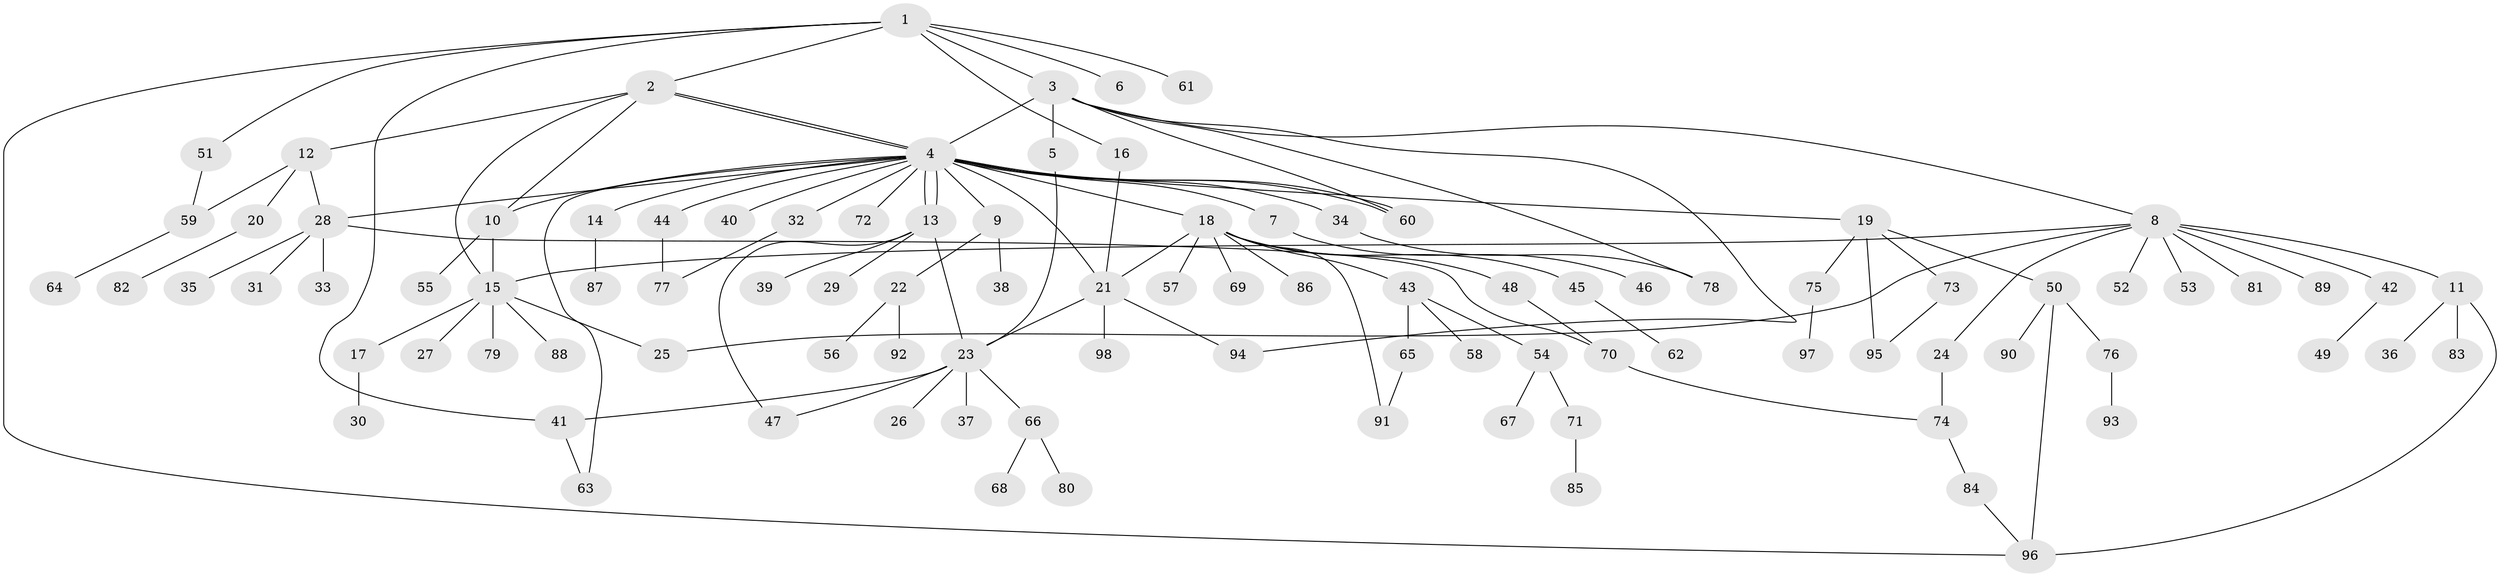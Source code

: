 // Generated by graph-tools (version 1.1) at 2025/01/03/09/25 03:01:50]
// undirected, 98 vertices, 125 edges
graph export_dot {
graph [start="1"]
  node [color=gray90,style=filled];
  1;
  2;
  3;
  4;
  5;
  6;
  7;
  8;
  9;
  10;
  11;
  12;
  13;
  14;
  15;
  16;
  17;
  18;
  19;
  20;
  21;
  22;
  23;
  24;
  25;
  26;
  27;
  28;
  29;
  30;
  31;
  32;
  33;
  34;
  35;
  36;
  37;
  38;
  39;
  40;
  41;
  42;
  43;
  44;
  45;
  46;
  47;
  48;
  49;
  50;
  51;
  52;
  53;
  54;
  55;
  56;
  57;
  58;
  59;
  60;
  61;
  62;
  63;
  64;
  65;
  66;
  67;
  68;
  69;
  70;
  71;
  72;
  73;
  74;
  75;
  76;
  77;
  78;
  79;
  80;
  81;
  82;
  83;
  84;
  85;
  86;
  87;
  88;
  89;
  90;
  91;
  92;
  93;
  94;
  95;
  96;
  97;
  98;
  1 -- 2;
  1 -- 3;
  1 -- 6;
  1 -- 16;
  1 -- 41;
  1 -- 51;
  1 -- 61;
  1 -- 96;
  2 -- 4;
  2 -- 4;
  2 -- 10;
  2 -- 12;
  2 -- 15;
  3 -- 4;
  3 -- 5;
  3 -- 8;
  3 -- 60;
  3 -- 78;
  3 -- 94;
  4 -- 7;
  4 -- 9;
  4 -- 10;
  4 -- 13;
  4 -- 13;
  4 -- 14;
  4 -- 18;
  4 -- 19;
  4 -- 21;
  4 -- 28;
  4 -- 32;
  4 -- 34;
  4 -- 40;
  4 -- 44;
  4 -- 60;
  4 -- 60;
  4 -- 63;
  4 -- 72;
  5 -- 23;
  7 -- 46;
  8 -- 11;
  8 -- 15;
  8 -- 24;
  8 -- 25;
  8 -- 42;
  8 -- 52;
  8 -- 53;
  8 -- 81;
  8 -- 89;
  9 -- 22;
  9 -- 38;
  10 -- 15;
  10 -- 55;
  11 -- 36;
  11 -- 83;
  11 -- 96;
  12 -- 20;
  12 -- 28;
  12 -- 59;
  13 -- 23;
  13 -- 29;
  13 -- 39;
  13 -- 47;
  14 -- 87;
  15 -- 17;
  15 -- 25;
  15 -- 27;
  15 -- 79;
  15 -- 88;
  16 -- 21;
  17 -- 30;
  18 -- 21;
  18 -- 43;
  18 -- 45;
  18 -- 48;
  18 -- 57;
  18 -- 69;
  18 -- 86;
  18 -- 91;
  19 -- 50;
  19 -- 73;
  19 -- 75;
  19 -- 95;
  20 -- 82;
  21 -- 23;
  21 -- 94;
  21 -- 98;
  22 -- 56;
  22 -- 92;
  23 -- 26;
  23 -- 37;
  23 -- 41;
  23 -- 47;
  23 -- 66;
  24 -- 74;
  28 -- 31;
  28 -- 33;
  28 -- 35;
  28 -- 70;
  32 -- 77;
  34 -- 78;
  41 -- 63;
  42 -- 49;
  43 -- 54;
  43 -- 58;
  43 -- 65;
  44 -- 77;
  45 -- 62;
  48 -- 70;
  50 -- 76;
  50 -- 90;
  50 -- 96;
  51 -- 59;
  54 -- 67;
  54 -- 71;
  59 -- 64;
  65 -- 91;
  66 -- 68;
  66 -- 80;
  70 -- 74;
  71 -- 85;
  73 -- 95;
  74 -- 84;
  75 -- 97;
  76 -- 93;
  84 -- 96;
}
